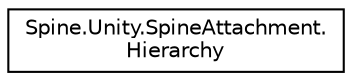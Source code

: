 digraph "그래픽컬한 클래스 계통도"
{
 // LATEX_PDF_SIZE
  edge [fontname="Helvetica",fontsize="10",labelfontname="Helvetica",labelfontsize="10"];
  node [fontname="Helvetica",fontsize="10",shape=record];
  rankdir="LR";
  Node0 [label="Spine.Unity.SpineAttachment.\lHierarchy",height=0.2,width=0.4,color="black", fillcolor="white", style="filled",URL="$struct_spine_1_1_unity_1_1_spine_attachment_1_1_hierarchy.html",tooltip="A struct that represents 3 strings that help identify and locate an attachment in a skeleton."];
}
